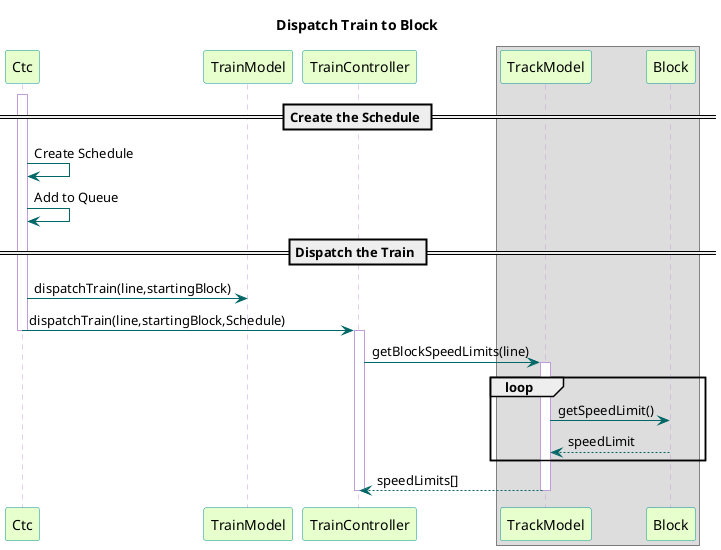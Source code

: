 @startuml

title Dispatch Train to Block

skinparam sequence {
  BackgroundColor transparent
  ParticipantBackgroundColor #e6ffcc
  ParticipantBorderColor 	#049595
  PackageBorderCOlor  #049595
  ArrowColor #006666
  LifeLineBorderColor #c09cd9
}

participant Ctc
participant TrainModel
participant TrainController
box
	participant TrackModel
	participant Block
end box

== Create the Schedule ==
activate Ctc
Ctc -> Ctc : Create Schedule
Ctc -> Ctc : Add to Queue
== Dispatch the Train ==
Ctc -> TrainModel : dispatchTrain(line,startingBlock)
Ctc -> TrainController : dispatchTrain(line,startingBlock,Schedule)
deactivate Ctc

activate TrainController
	TrainController -> TrackModel : getBlockSpeedLimits(line)

activate TrackModel
group loop
	TrackModel -> Block : getSpeedLimit()
	Block --> TrackModel : speedLimit
end
TrackModel --> TrainController : speedLimits[]
deactivate TrainController
deactivate TrackModel


@enduml
